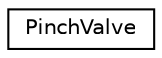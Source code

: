 digraph "Graphical Class Hierarchy"
{
 // LATEX_PDF_SIZE
  edge [fontname="Helvetica",fontsize="10",labelfontname="Helvetica",labelfontsize="10"];
  node [fontname="Helvetica",fontsize="10",shape=record];
  rankdir="LR";
  Node0 [label="PinchValve",height=0.2,width=0.4,color="black", fillcolor="white", style="filled",URL="$classPinchValve.html",tooltip=" "];
}
